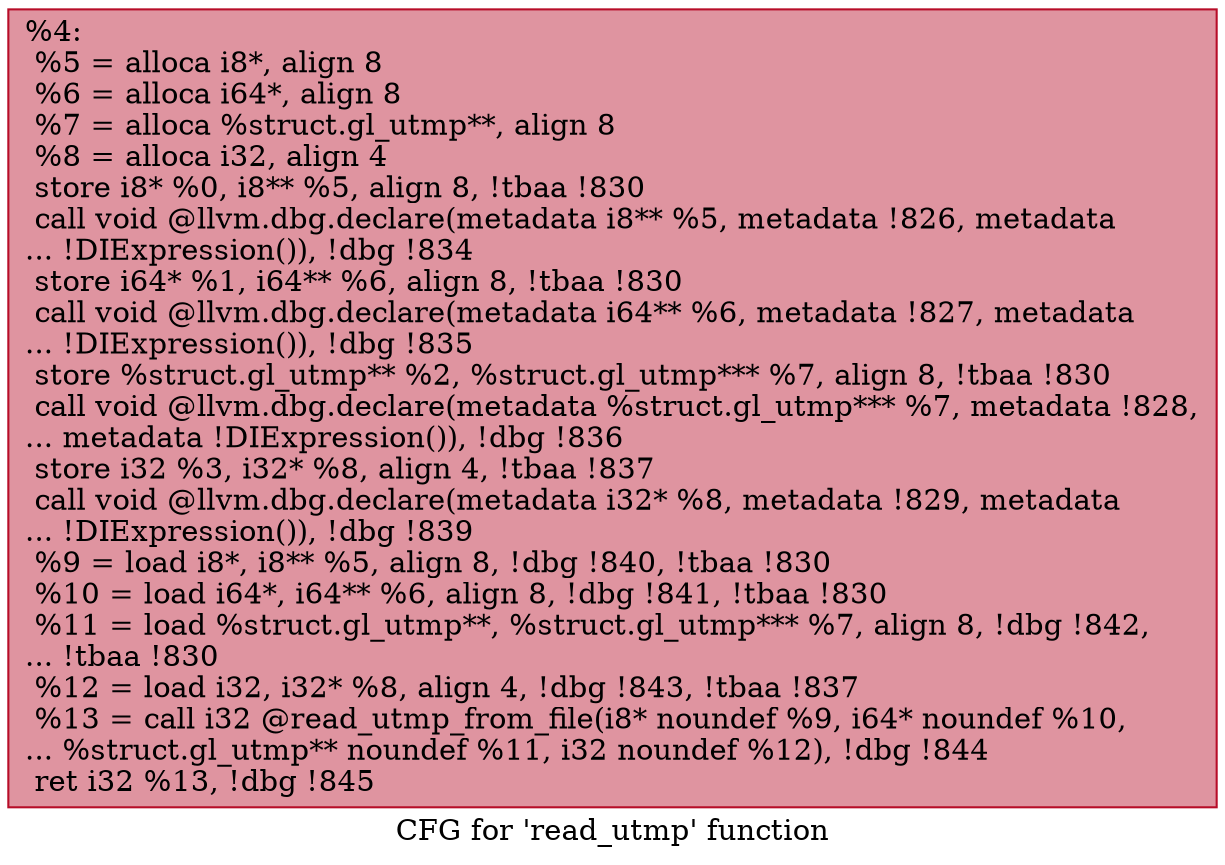 digraph "CFG for 'read_utmp' function" {
	label="CFG for 'read_utmp' function";

	Node0x268cfb0 [shape=record,color="#b70d28ff", style=filled, fillcolor="#b70d2870",label="{%4:\l  %5 = alloca i8*, align 8\l  %6 = alloca i64*, align 8\l  %7 = alloca %struct.gl_utmp**, align 8\l  %8 = alloca i32, align 4\l  store i8* %0, i8** %5, align 8, !tbaa !830\l  call void @llvm.dbg.declare(metadata i8** %5, metadata !826, metadata\l... !DIExpression()), !dbg !834\l  store i64* %1, i64** %6, align 8, !tbaa !830\l  call void @llvm.dbg.declare(metadata i64** %6, metadata !827, metadata\l... !DIExpression()), !dbg !835\l  store %struct.gl_utmp** %2, %struct.gl_utmp*** %7, align 8, !tbaa !830\l  call void @llvm.dbg.declare(metadata %struct.gl_utmp*** %7, metadata !828,\l... metadata !DIExpression()), !dbg !836\l  store i32 %3, i32* %8, align 4, !tbaa !837\l  call void @llvm.dbg.declare(metadata i32* %8, metadata !829, metadata\l... !DIExpression()), !dbg !839\l  %9 = load i8*, i8** %5, align 8, !dbg !840, !tbaa !830\l  %10 = load i64*, i64** %6, align 8, !dbg !841, !tbaa !830\l  %11 = load %struct.gl_utmp**, %struct.gl_utmp*** %7, align 8, !dbg !842,\l... !tbaa !830\l  %12 = load i32, i32* %8, align 4, !dbg !843, !tbaa !837\l  %13 = call i32 @read_utmp_from_file(i8* noundef %9, i64* noundef %10,\l... %struct.gl_utmp** noundef %11, i32 noundef %12), !dbg !844\l  ret i32 %13, !dbg !845\l}"];
}
